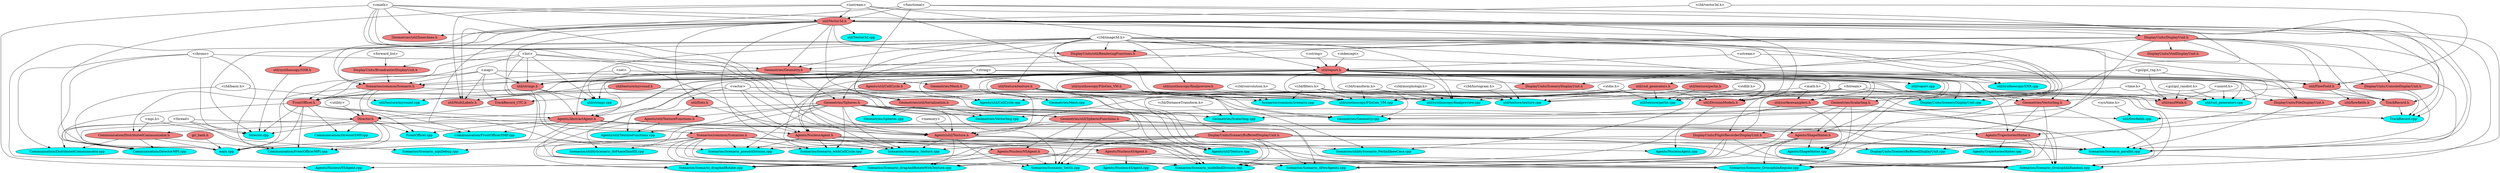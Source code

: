 digraph G {
"<i3d/image3d.h>" [label="<i3d/image3d.h>", fillcolor=white, style=filled, shape=oval];
"Agents/AbstractAgent.h" [label="Agents/AbstractAgent.h", fillcolor=lightcoral, style=filled, shape=oval];
"util/report.h" [label="util/report.h", fillcolor=lightcoral, style=filled, shape=oval];
"DisplayUnits/DisplayUnit.h" [label="DisplayUnits/DisplayUnit.h", fillcolor=lightcoral, style=filled, shape=oval];
"Geometries/Geometry.h" [label="Geometries/Geometry.h", fillcolor=lightcoral, style=filled, shape=oval];
"FrontOfficer.h" [label="FrontOfficer.h", fillcolor=lightcoral, style=filled, shape=oval];
"util/strings.h" [label="util/strings.h", fillcolor=lightcoral, style=filled, shape=oval];
"<iostream>" [label="<iostream>", fillcolor=white, style=filled, shape=oval];
"<sstream>" [label="<sstream>", fillcolor=white, style=filled, shape=oval];
"<stdexcept>" [label="<stdexcept>", fillcolor=white, style=filled, shape=oval];
"<cstring>" [label="<cstring>", fillcolor=white, style=filled, shape=oval];
"<chrono>" [label="<chrono>", fillcolor=white, style=filled, shape=oval];
"util/Vector3d.h" [label="util/Vector3d.h", fillcolor=lightcoral, style=filled, shape=oval];
"<list>" [label="<list>", fillcolor=white, style=filled, shape=oval];
"DisplayUnits/util/RenderingFunctions.h" [label="DisplayUnits/util/RenderingFunctions.h", fillcolor=lightcoral, style=filled, shape=oval];
"<map>" [label="<map>", fillcolor=white, style=filled, shape=oval];
"Scenarios/common/Scenario.h" [label="Scenarios/common/Scenario.h", fillcolor=lightcoral, style=filled, shape=oval];
"<string>" [label="<string>", fillcolor=white, style=filled, shape=oval];
"Agents/Nucleus4SAgent.h" [label="Agents/Nucleus4SAgent.h", fillcolor=lightcoral, style=filled, shape=oval];
"Agents/Nucleus4SAgent.cpp" [label="Agents/Nucleus4SAgent.cpp", fillcolor=cyan, style=filled, shape=oval];
"Agents/NucleusAgent.h" [label="Agents/NucleusAgent.h", fillcolor=lightcoral, style=filled, shape=oval];
"<vector>" [label="<vector>", fillcolor=white, style=filled, shape=oval];
"Geometries/Spheres.h" [label="Geometries/Spheres.h", fillcolor=lightcoral, style=filled, shape=oval];
"util/surfacesamplers.h" [label="util/surfacesamplers.h", fillcolor=lightcoral, style=filled, shape=oval];
"Agents/NucleusAgent.cpp" [label="Agents/NucleusAgent.cpp", fillcolor=cyan, style=filled, shape=oval];
"<math.h>" [label="<math.h>", fillcolor=white, style=filled, shape=oval];
"<functional>" [label="<functional>", fillcolor=white, style=filled, shape=oval];
"<cmath>" [label="<cmath>", fillcolor=white, style=filled, shape=oval];
"Agents/NucleusNSAgent.cpp" [label="Agents/NucleusNSAgent.cpp", fillcolor=cyan, style=filled, shape=oval];
"Agents/NucleusNSAgent.h" [label="Agents/NucleusNSAgent.h", fillcolor=lightcoral, style=filled, shape=oval];
"Geometries/util/SpheresFunctions.h" [label="Geometries/util/SpheresFunctions.h", fillcolor=lightcoral, style=filled, shape=oval];
"Agents/ShapeHinter.cpp" [label="Agents/ShapeHinter.cpp", fillcolor=cyan, style=filled, shape=oval];
"Agents/ShapeHinter.h" [label="Agents/ShapeHinter.h", fillcolor=lightcoral, style=filled, shape=oval];
"Geometries/ScalarImg.h" [label="Geometries/ScalarImg.h", fillcolor=lightcoral, style=filled, shape=oval];
"Agents/TrajectoriesHinter.h" [label="Agents/TrajectoriesHinter.h", fillcolor=lightcoral, style=filled, shape=oval];
"Agents/TrajectoriesHinter.cpp" [label="Agents/TrajectoriesHinter.cpp", fillcolor=cyan, style=filled, shape=oval];
"Geometries/VectorImg.h" [label="Geometries/VectorImg.h", fillcolor=lightcoral, style=filled, shape=oval];
"TrackRecord.h" [label="TrackRecord.h", fillcolor=lightcoral, style=filled, shape=oval];
"util/FlowField.h" [label="util/FlowField.h", fillcolor=lightcoral, style=filled, shape=oval];
"<set>" [label="<set>", fillcolor=white, style=filled, shape=oval];
"Agents/util/CellCycle.cpp" [label="Agents/util/CellCycle.cpp", fillcolor=cyan, style=filled, shape=oval];
"util/rnd_generators.h" [label="util/rnd_generators.h", fillcolor=lightcoral, style=filled, shape=oval];
"Agents/util/CellCycle.h" [label="Agents/util/CellCycle.h", fillcolor=lightcoral, style=filled, shape=oval];
"<gsl/gsl_rng.h>" [label="<gsl/gsl_rng.h>", fillcolor=white, style=filled, shape=oval];
"Agents/util/Texture.cpp" [label="Agents/util/Texture.cpp", fillcolor=cyan, style=filled, shape=oval];
"util/texture/texture.h" [label="util/texture/texture.h", fillcolor=lightcoral, style=filled, shape=oval];
"Agents/util/Texture.h" [label="Agents/util/Texture.h", fillcolor=lightcoral, style=filled, shape=oval];
"<memory>" [label="<memory>", fillcolor=white, style=filled, shape=oval];
"util/Dots.h" [label="util/Dots.h", fillcolor=lightcoral, style=filled, shape=oval];
"Agents/util/TextureFunctions.cpp" [label="Agents/util/TextureFunctions.cpp", fillcolor=cyan, style=filled, shape=oval];
"Agents/util/TextureFunctions.h" [label="Agents/util/TextureFunctions.h", fillcolor=lightcoral, style=filled, shape=oval];
"Communication/DistributedCommunicator.h" [label="Communication/DistributedCommunicator.h", fillcolor=lightcoral, style=filled, shape=oval];
"Communication/DirectorMPI.cpp" [label="Communication/DirectorMPI.cpp", fillcolor=cyan, style=filled, shape=oval];
"Director.h" [label="Director.h", fillcolor=lightcoral, style=filled, shape=oval];
"<thread>" [label="<thread>", fillcolor=white, style=filled, shape=oval];
"<mpi.h>" [label="<mpi.h>", fillcolor=white, style=filled, shape=oval];
"<utility>" [label="<utility>", fillcolor=white, style=filled, shape=oval];
"TrackRecord_CTC.h" [label="TrackRecord_CTC.h", fillcolor=lightcoral, style=filled, shape=oval];
"Communication/DirectorSMP.cpp" [label="Communication/DirectorSMP.cpp", fillcolor=cyan, style=filled, shape=oval];
"Communication/DistributedCommunicator.cpp" [label="Communication/DistributedCommunicator.cpp", fillcolor=cyan, style=filled, shape=oval];
"Communication/FrontOfficerMPI.cpp" [label="Communication/FrontOfficerMPI.cpp", fillcolor=cyan, style=filled, shape=oval];
"Communication/FrontOfficerSMP.cpp" [label="Communication/FrontOfficerSMP.cpp", fillcolor=cyan, style=filled, shape=oval];
"Director.cpp" [label="Director.cpp", fillcolor=cyan, style=filled, shape=oval];
"util/synthoscopy/SNR.h" [label="util/synthoscopy/SNR.h", fillcolor=lightcoral, style=filled, shape=oval];
"<i3d/vector3d.h>" [label="<i3d/vector3d.h>", fillcolor=white, style=filled, shape=oval];
"<fstream>" [label="<fstream>", fillcolor=white, style=filled, shape=oval];
"DisplayUnits/BroadcasterDisplayUnit.h" [label="DisplayUnits/BroadcasterDisplayUnit.h", fillcolor=lightcoral, style=filled, shape=oval];
"<forward_list>" [label="<forward_list>", fillcolor=white, style=filled, shape=oval];
"DisplayUnits/ConsoleDisplayUnit.h" [label="DisplayUnits/ConsoleDisplayUnit.h", fillcolor=lightcoral, style=filled, shape=oval];
"DisplayUnits/FileDisplayUnit.h" [label="DisplayUnits/FileDisplayUnit.h", fillcolor=lightcoral, style=filled, shape=oval];
"DisplayUnits/FlightRecorderDisplayUnit.h" [label="DisplayUnits/FlightRecorderDisplayUnit.h", fillcolor=lightcoral, style=filled, shape=oval];
"DisplayUnits/SceneryBufferedDisplayUnit.h" [label="DisplayUnits/SceneryBufferedDisplayUnit.h", fillcolor=lightcoral, style=filled, shape=oval];
"DisplayUnits/SceneryBufferedDisplayUnit.cpp" [label="DisplayUnits/SceneryBufferedDisplayUnit.cpp", fillcolor=cyan, style=filled, shape=oval];
"DisplayUnits/SceneryDisplayUnit.h" [label="DisplayUnits/SceneryDisplayUnit.h", fillcolor=lightcoral, style=filled, shape=oval];
"DisplayUnits/SceneryDisplayUnit.cpp" [label="DisplayUnits/SceneryDisplayUnit.cpp", fillcolor=cyan, style=filled, shape=oval];
"DisplayUnits/VoidDisplayUnit.h" [label="DisplayUnits/VoidDisplayUnit.h", fillcolor=lightcoral, style=filled, shape=oval];
"FrontOfficer.cpp" [label="FrontOfficer.cpp", fillcolor=cyan, style=filled, shape=oval];
"Geometries/Geometry.cpp" [label="Geometries/Geometry.cpp", fillcolor=cyan, style=filled, shape=oval];
"Geometries/Mesh.h" [label="Geometries/Mesh.h", fillcolor=lightcoral, style=filled, shape=oval];
"Geometries/Mesh.cpp" [label="Geometries/Mesh.cpp", fillcolor=cyan, style=filled, shape=oval];
"<i3d/DistanceTransform.h>" [label="<i3d/DistanceTransform.h>", fillcolor=white, style=filled, shape=oval];
"Geometries/ScalarImg.cpp" [label="Geometries/ScalarImg.cpp", fillcolor=cyan, style=filled, shape=oval];
"Geometries/util/Serialization.h" [label="Geometries/util/Serialization.h", fillcolor=lightcoral, style=filled, shape=oval];
"Geometries/Spheres.cpp" [label="Geometries/Spheres.cpp", fillcolor=cyan, style=filled, shape=oval];
"Geometries/util/InnerAxes.h" [label="Geometries/util/InnerAxes.h", fillcolor=lightcoral, style=filled, shape=oval];
"Geometries/VectorImg.cpp" [label="Geometries/VectorImg.cpp", fillcolor=cyan, style=filled, shape=oval];
"main.cpp" [label="main.cpp", fillcolor=cyan, style=filled, shape=oval];
"<i3d/basic.h>" [label="<i3d/basic.h>", fillcolor=white, style=filled, shape=oval];
"git_hash.h" [label="git_hash.h", fillcolor=lightcoral, style=filled, shape=oval];
"Scenarios/common/Scenarios.h" [label="Scenarios/common/Scenarios.h", fillcolor=lightcoral, style=filled, shape=oval];
"Scenarios/common/Scenario.cpp" [label="Scenarios/common/Scenario.cpp", fillcolor=cyan, style=filled, shape=oval];
"util/synthoscopy/finalpreview.h" [label="util/synthoscopy/finalpreview.h", fillcolor=lightcoral, style=filled, shape=oval];
"util/synthoscopy/FiloGen_VM.h" [label="util/synthoscopy/FiloGen_VM.h", fillcolor=lightcoral, style=filled, shape=oval];
"<i3d/filters.h>" [label="<i3d/filters.h>", fillcolor=white, style=filled, shape=oval];
"Scenarios/Scenario_AFewAgents.cpp" [label="Scenarios/Scenario_AFewAgents.cpp", fillcolor=cyan, style=filled, shape=oval];
"Scenarios/Scenario_dragAndRotate.cpp" [label="Scenarios/Scenario_dragAndRotate.cpp", fillcolor=cyan, style=filled, shape=oval];
"Scenarios/Scenario_dragAndRotateWithTexture.cpp" [label="Scenarios/Scenario_dragAndRotateWithTexture.cpp", fillcolor=cyan, style=filled, shape=oval];
"Scenarios/Scenario_DrosophilaRandom.cpp" [label="Scenarios/Scenario_DrosophilaRandom.cpp", fillcolor=cyan, style=filled, shape=oval];
"Scenarios/Scenario_DrosophilaRegular.cpp" [label="Scenarios/Scenario_DrosophilaRegular.cpp", fillcolor=cyan, style=filled, shape=oval];
"Scenarios/Scenario_modelledDivision.cpp" [label="Scenarios/Scenario_modelledDivision.cpp", fillcolor=cyan, style=filled, shape=oval];
"util/DivisionModels.h" [label="util/DivisionModels.h", fillcolor=lightcoral, style=filled, shape=oval];
"Scenarios/Scenario_mpiDebug.cpp" [label="Scenarios/Scenario_mpiDebug.cpp", fillcolor=cyan, style=filled, shape=oval];
"Scenarios/Scenario_parallel.cpp" [label="Scenarios/Scenario_parallel.cpp", fillcolor=cyan, style=filled, shape=oval];
"Scenarios/Scenario_pseudoDivision.cpp" [label="Scenarios/Scenario_pseudoDivision.cpp", fillcolor=cyan, style=filled, shape=oval];
"Scenarios/Scenario_Tetris.cpp" [label="Scenarios/Scenario_Tetris.cpp", fillcolor=cyan, style=filled, shape=oval];
"Scenarios/Scenario_Texture.cpp" [label="Scenarios/Scenario_Texture.cpp", fillcolor=cyan, style=filled, shape=oval];
"Scenarios/Scenario_withCellCycle.cpp" [label="Scenarios/Scenario_withCellCycle.cpp", fillcolor=cyan, style=filled, shape=oval];
"Scenarios/utilityScenario_doPhaseIIandIII.cpp" [label="Scenarios/utilityScenario_doPhaseIIandIII.cpp", fillcolor=cyan, style=filled, shape=oval];
"Scenarios/utilityScenario_PerlinShowCase.cpp" [label="Scenarios/utilityScenario_PerlinShowCase.cpp", fillcolor=cyan, style=filled, shape=oval];
"TrackRecord.cpp" [label="TrackRecord.cpp", fillcolor=cyan, style=filled, shape=oval];
"<sys/time.h>" [label="<sys/time.h>", fillcolor=white, style=filled, shape=oval];
"util/flowfields.cpp" [label="util/flowfields.cpp", fillcolor=cyan, style=filled, shape=oval];
"util/flowfields.h" [label="util/flowfields.h", fillcolor=lightcoral, style=filled, shape=oval];
"util/MultiLabels.h" [label="util/MultiLabels.h", fillcolor=lightcoral, style=filled, shape=oval];
"util/randWalk.h" [label="util/randWalk.h", fillcolor=lightcoral, style=filled, shape=oval];
"<gsl/gsl_randist.h>" [label="<gsl/gsl_randist.h>", fillcolor=white, style=filled, shape=oval];
"<time.h>" [label="<time.h>", fillcolor=white, style=filled, shape=oval];
"<unistd.h>" [label="<unistd.h>", fillcolor=white, style=filled, shape=oval];
"util/report.cpp" [label="util/report.cpp", fillcolor=cyan, style=filled, shape=oval];
"util/rnd_generators.cpp" [label="util/rnd_generators.cpp", fillcolor=cyan, style=filled, shape=oval];
"util/strings.cpp" [label="util/strings.cpp", fillcolor=cyan, style=filled, shape=oval];
"<stdio.h>" [label="<stdio.h>", fillcolor=white, style=filled, shape=oval];
"util/synthoscopy/FiloGen_VM.cpp" [label="util/synthoscopy/FiloGen_VM.cpp", fillcolor=cyan, style=filled, shape=oval];
"<i3d/transform.h>" [label="<i3d/transform.h>", fillcolor=white, style=filled, shape=oval];
"<i3d/convolution.h>" [label="<i3d/convolution.h>", fillcolor=white, style=filled, shape=oval];
"util/synthoscopy/finalpreview.cpp" [label="util/synthoscopy/finalpreview.cpp", fillcolor=cyan, style=filled, shape=oval];
"<i3d/morphology.h>" [label="<i3d/morphology.h>", fillcolor=white, style=filled, shape=oval];
"util/synthoscopy/SNR.cpp" [label="util/synthoscopy/SNR.cpp", fillcolor=cyan, style=filled, shape=oval];
"util/texture/myround.cpp" [label="util/texture/myround.cpp", fillcolor=cyan, style=filled, shape=oval];
"util/texture/myround.h" [label="util/texture/myround.h", fillcolor=lightcoral, style=filled, shape=oval];
"<stdlib.h>" [label="<stdlib.h>", fillcolor=white, style=filled, shape=oval];
"util/texture/perlin.cpp" [label="util/texture/perlin.cpp", fillcolor=cyan, style=filled, shape=oval];
"util/texture/perlin.h" [label="util/texture/perlin.h", fillcolor=lightcoral, style=filled, shape=oval];
"util/texture/texture.cpp" [label="util/texture/texture.cpp", fillcolor=cyan, style=filled, shape=oval];
"<i3d/histogram.h>" [label="<i3d/histogram.h>", fillcolor=white, style=filled, shape=oval];
"util/Vector3d.cpp" [label="util/Vector3d.cpp", fillcolor=cyan, style=filled, shape=oval];
"<i3d/image3d.h>" -> "util/synthoscopy/finalpreview.h";
"<i3d/image3d.h>" -> "Geometries/ScalarImg.h";
"<i3d/image3d.h>" -> "util/synthoscopy/FiloGen_VM.cpp";
"<i3d/image3d.h>" -> "util/synthoscopy/SNR.h";
"<i3d/image3d.h>" -> "Geometries/VectorImg.h";
"<i3d/image3d.h>" -> "util/surfacesamplers.h";
"<i3d/image3d.h>" -> "util/texture/texture.h";
"<i3d/image3d.h>" -> "util/FlowField.h";
"<i3d/image3d.h>" -> "DisplayUnits/util/RenderingFunctions.h";
"<i3d/image3d.h>" -> "Scenarios/Scenario_parallel.cpp";
"<i3d/image3d.h>" -> "Scenarios/utilityScenario_PerlinShowCase.cpp";
"<i3d/image3d.h>" -> "Geometries/Geometry.h";
"<i3d/image3d.h>" -> "util/synthoscopy/SNR.cpp";
"<i3d/image3d.h>" -> "Geometries/util/Serialization.h";
"<i3d/image3d.h>" -> "util/synthoscopy/finalpreview.cpp";
"<i3d/image3d.h>" -> "Agents/AbstractAgent.h";
"<i3d/image3d.h>" -> "Scenarios/common/Scenario.h";
"<i3d/image3d.h>" -> "Agents/util/Texture.h";
"Agents/AbstractAgent.h" -> "Communication/DistributedCommunicator.h";
"Agents/AbstractAgent.h" -> "Communication/FrontOfficerSMP.cpp";
"Agents/AbstractAgent.h" -> "Agents/ShapeHinter.h";
"Agents/AbstractAgent.h" -> "FrontOfficer.cpp";
"Agents/AbstractAgent.h" -> "Communication/FrontOfficerMPI.cpp";
"Agents/AbstractAgent.h" -> "Scenarios/Scenario_parallel.cpp";
"Agents/AbstractAgent.h" -> "Agents/TrajectoriesHinter.h";
"Agents/AbstractAgent.h" -> "Agents/NucleusAgent.h";
"util/report.h" -> "util/strings.h";
"util/report.h" -> "DisplayUnits/SceneryDisplayUnit.cpp";
"util/report.h" -> "Agents/TrajectoriesHinter.h";
"util/report.h" -> "FrontOfficer.h";
"util/report.h" -> "Agents/NucleusAgent.h";
"util/report.h" -> "util/synthoscopy/finalpreview.cpp";
"util/report.h" -> "DisplayUnits/ConsoleDisplayUnit.h";
"util/report.h" -> "util/report.cpp";
"util/report.h" -> "DisplayUnits/FileDisplayUnit.h";
"util/report.h" -> "Geometries/Mesh.cpp";
"util/report.h" -> "util/DivisionModels.h";
"util/report.h" -> "Agents/util/CellCycle.h";
"util/report.h" -> "util/texture/texture.cpp";
"util/report.h" -> "Agents/ShapeHinter.h";
"util/report.h" -> "util/synthoscopy/FiloGen_VM.cpp";
"util/report.h" -> "Geometries/ScalarImg.cpp";
"util/report.h" -> "Geometries/Spheres.h";
"util/report.h" -> "Agents/ShapeHinter.cpp";
"util/report.h" -> "Director.h";
"util/report.h" -> "util/synthoscopy/SNR.cpp";
"util/report.h" -> "Agents/util/Texture.cpp";
"util/report.h" -> "Communication/DistributedCommunicator.h";
"util/report.h" -> "Geometries/Geometry.cpp";
"util/report.h" -> "Geometries/VectorImg.h";
"util/report.h" -> "DisplayUnits/FlightRecorderDisplayUnit.h";
"util/report.h" -> "util/FlowField.h";
"util/report.h" -> "util/rnd_generators.cpp";
"util/report.h" -> "Agents/AbstractAgent.h";
"util/report.h" -> "Scenarios/common/Scenario.h";
"util/report.h" -> "Agents/util/Texture.h";
"DisplayUnits/DisplayUnit.h" -> "DisplayUnits/ConsoleDisplayUnit.h";
"DisplayUnits/DisplayUnit.h" -> "DisplayUnits/SceneryDisplayUnit.h";
"DisplayUnits/DisplayUnit.h" -> "DisplayUnits/FileDisplayUnit.h";
"DisplayUnits/DisplayUnit.h" -> "TrackRecord.h";
"DisplayUnits/DisplayUnit.h" -> "DisplayUnits/FlightRecorderDisplayUnit.h";
"DisplayUnits/DisplayUnit.h" -> "util/FlowField.h";
"DisplayUnits/DisplayUnit.h" -> "DisplayUnits/util/RenderingFunctions.h";
"DisplayUnits/DisplayUnit.h" -> "TrackRecord.cpp";
"DisplayUnits/DisplayUnit.h" -> "DisplayUnits/VoidDisplayUnit.h";
"DisplayUnits/DisplayUnit.h" -> "DisplayUnits/BroadcasterDisplayUnit.h";
"DisplayUnits/DisplayUnit.h" -> "Agents/AbstractAgent.h";
"Geometries/Geometry.h" -> "util/strings.h";
"Geometries/Geometry.h" -> "Geometries/ScalarImg.h";
"Geometries/Geometry.h" -> "Geometries/Geometry.cpp";
"Geometries/Geometry.h" -> "Geometries/VectorImg.h";
"Geometries/Geometry.h" -> "util/surfacesamplers.h";
"Geometries/Geometry.h" -> "util/strings.cpp";
"Geometries/Geometry.h" -> "Geometries/Mesh.h";
"Geometries/Geometry.h" -> "Geometries/Spheres.h";
"Geometries/Geometry.h" -> "FrontOfficer.h";
"Geometries/Geometry.h" -> "Agents/AbstractAgent.h";
"Geometries/Geometry.h" -> "Agents/util/Texture.h";
"FrontOfficer.h" -> "Communication/DirectorMPI.cpp";
"FrontOfficer.h" -> "Communication/FrontOfficerSMP.cpp";
"FrontOfficer.h" -> "FrontOfficer.cpp";
"FrontOfficer.h" -> "Communication/FrontOfficerMPI.cpp";
"FrontOfficer.h" -> "main.cpp";
"FrontOfficer.h" -> "Communication/DirectorSMP.cpp";
"FrontOfficer.h" -> "Director.cpp";
"FrontOfficer.h" -> "Agents/AbstractAgent.h";
"util/strings.h" -> "Communication/FrontOfficerMPI.cpp";
"util/strings.h" -> "Agents/AbstractAgent.h";
"util/strings.h" -> "util/strings.cpp";
"util/strings.h" -> "FrontOfficer.h";
"<iostream>" -> "util/report.h";
"<iostream>" -> "util/synthoscopy/FiloGen_VM.cpp";
"<iostream>" -> "util/DivisionModels.h";
"<iostream>" -> "util/Vector3d.h";
"<iostream>" -> "main.cpp";
"<iostream>" -> "util/MultiLabels.h";
"<sstream>" -> "util/report.h";
"<sstream>" -> "DisplayUnits/SceneryDisplayUnit.cpp";
"<stdexcept>" -> "util/report.h";
"<cstring>" -> "util/report.h";
"<chrono>" -> "Communication/DirectorMPI.cpp";
"<chrono>" -> "util/report.h";
"<chrono>" -> "Communication/FrontOfficerMPI.cpp";
"<chrono>" -> "Communication/DistributedCommunicator.cpp";
"<chrono>" -> "Director.cpp";
"util/Vector3d.h" -> "Geometries/util/InnerAxes.h";
"util/Vector3d.h" -> "util/Vector3d.cpp";
"util/Vector3d.h" -> "Scenarios/Scenario_DrosophilaRandom.cpp";
"util/Vector3d.h" -> "DisplayUnits/util/RenderingFunctions.h";
"util/Vector3d.h" -> "util/Dots.h";
"util/Vector3d.h" -> "Scenarios/Scenario_dragAndRotate.cpp";
"util/Vector3d.h" -> "DisplayUnits/DisplayUnit.h";
"util/Vector3d.h" -> "Scenarios/Scenario_Texture.cpp";
"util/Vector3d.h" -> "Scenarios/Scenario_AFewAgents.cpp";
"util/Vector3d.h" -> "Geometries/Geometry.h";
"util/Vector3d.h" -> "Director.cpp";
"util/Vector3d.h" -> "TrackRecord.cpp";
"util/Vector3d.h" -> "TrackRecord.h";
"util/Vector3d.h" -> "Scenarios/Scenario_parallel.cpp";
"util/Vector3d.h" -> "Scenarios/Scenario_pseudoDivision.cpp";
"util/Vector3d.h" -> "Scenarios/Scenario_withCellCycle.cpp";
"util/Vector3d.h" -> "Geometries/util/Serialization.h";
"util/Vector3d.h" -> "Scenarios/Scenario_DrosophilaRegular.cpp";
"util/Vector3d.h" -> "Scenarios/common/Scenario.h";
"<list>" -> "util/strings.h";
"<list>" -> "Scenarios/common/Scenarios.h";
"<list>" -> "util/strings.cpp";
"<list>" -> "Geometries/Geometry.h";
"<list>" -> "Director.h";
"<list>" -> "FrontOfficer.h";
"<list>" -> "Agents/NucleusAgent.h";
"DisplayUnits/util/RenderingFunctions.h" -> "Geometries/Geometry.h";
"DisplayUnits/util/RenderingFunctions.h" -> "Agents/ShapeHinter.cpp";
"<map>" -> "util/strings.h";
"<map>" -> "TrackRecord_CTC.h";
"<map>" -> "util/randWalk.h";
"<map>" -> "TrackRecord.h";
"<map>" -> "util/MultiLabels.h";
"<map>" -> "FrontOfficer.h";
"<map>" -> "Scenarios/common/Scenario.h";
"Scenarios/common/Scenario.h" -> "Scenarios/common/Scenarios.h";
"Scenarios/common/Scenario.h" -> "main.cpp";
"Scenarios/common/Scenario.h" -> "Director.h";
"Scenarios/common/Scenario.h" -> "FrontOfficer.h";
"Scenarios/common/Scenario.h" -> "Scenarios/common/Scenario.cpp";
"<string>" -> "util/strings.h";
"<string>" -> "DisplayUnits/SceneryDisplayUnit.h";
"<string>" -> "util/report.cpp";
"<string>" -> "util/strings.cpp";
"<string>" -> "DisplayUnits/SceneryBufferedDisplayUnit.cpp";
"<string>" -> "Scenarios/utilityScenario_doPhaseIIandIII.cpp";
"Agents/Nucleus4SAgent.h" -> "Scenarios/Scenario_AFewAgents.cpp";
"Agents/Nucleus4SAgent.h" -> "Scenarios/Scenario_dragAndRotate.cpp";
"Agents/Nucleus4SAgent.h" -> "Scenarios/Scenario_DrosophilaRegular.cpp";
"Agents/Nucleus4SAgent.h" -> "Agents/Nucleus4SAgent.cpp";
"Agents/NucleusAgent.h" -> "Scenarios/Scenario_Texture.cpp";
"Agents/NucleusAgent.h" -> "Agents/NucleusNSAgent.h";
"Agents/NucleusAgent.h" -> "Agents/NucleusAgent.cpp";
"Agents/NucleusAgent.h" -> "Scenarios/Scenario_pseudoDivision.cpp";
"Agents/NucleusAgent.h" -> "Agents/Nucleus4SAgent.h";
"Agents/NucleusAgent.h" -> "Scenarios/Scenario_withCellCycle.cpp";
"<vector>" -> "util/randWalk.h";
"<vector>" -> "util/DivisionModels.h";
"<vector>" -> "util/MultiLabels.h";
"<vector>" -> "Agents/util/TextureFunctions.cpp";
"<vector>" -> "Agents/NucleusAgent.h";
"<vector>" -> "Agents/util/Texture.h";
"Geometries/Spheres.h" -> "Scenarios/Scenario_modelledDivision.cpp";
"Geometries/Spheres.h" -> "Scenarios/Scenario_Texture.cpp";
"Geometries/Spheres.h" -> "Scenarios/Scenario_Tetris.cpp";
"Geometries/Spheres.h" -> "Geometries/Geometry.cpp";
"Geometries/Spheres.h" -> "Scenarios/Scenario_AFewAgents.cpp";
"Geometries/Spheres.h" -> "Geometries/Spheres.cpp";
"Geometries/Spheres.h" -> "Scenarios/Scenario_dragAndRotateWithTexture.cpp";
"Geometries/Spheres.h" -> "Geometries/ScalarImg.cpp";
"Geometries/Spheres.h" -> "Geometries/VectorImg.cpp";
"Geometries/Spheres.h" -> "Agents/util/TextureFunctions.h";
"Geometries/Spheres.h" -> "Scenarios/Scenario_parallel.cpp";
"Geometries/Spheres.h" -> "Scenarios/Scenario_pseudoDivision.cpp";
"Geometries/Spheres.h" -> "Geometries/util/SpheresFunctions.h";
"Geometries/Spheres.h" -> "Scenarios/Scenario_withCellCycle.cpp";
"Geometries/Spheres.h" -> "Agents/util/TextureFunctions.cpp";
"Geometries/Spheres.h" -> "Agents/NucleusAgent.h";
"Geometries/Spheres.h" -> "Scenarios/Scenario_dragAndRotate.cpp";
"Geometries/Spheres.h" -> "Agents/util/Texture.h";
"util/surfacesamplers.h" -> "Agents/NucleusAgent.cpp";
"util/surfacesamplers.h" -> "Agents/ShapeHinter.cpp";
"<math.h>" -> "util/surfacesamplers.h";
"<math.h>" -> "util/texture/perlin.cpp";
"<functional>" -> "util/surfacesamplers.h";
"<functional>" -> "util/Vector3d.h";
"<functional>" -> "Scenarios/Scenario_parallel.cpp";
"<functional>" -> "util/MultiLabels.h";
"<functional>" -> "Geometries/util/SpheresFunctions.h";
"<cmath>" -> "Agents/util/CellCycle.cpp";
"<cmath>" -> "Agents/util/Texture.cpp";
"<cmath>" -> "util/DivisionModels.h";
"<cmath>" -> "util/Vector3d.h";
"<cmath>" -> "Agents/NucleusNSAgent.cpp";
"<cmath>" -> "Geometries/util/SpheresFunctions.h";
"<cmath>" -> "Geometries/util/InnerAxes.h";
"<cmath>" -> "Agents/util/Texture.h";
"Agents/NucleusNSAgent.h" -> "Scenarios/Scenario_modelledDivision.cpp";
"Agents/NucleusNSAgent.h" -> "Scenarios/Scenario_Tetris.cpp";
"Agents/NucleusNSAgent.h" -> "Scenarios/Scenario_dragAndRotateWithTexture.cpp";
"Agents/NucleusNSAgent.h" -> "Scenarios/Scenario_DrosophilaRandom.cpp";
"Agents/NucleusNSAgent.h" -> "Agents/NucleusNSAgent.cpp";
"Geometries/util/SpheresFunctions.h" -> "Scenarios/Scenario_modelledDivision.cpp";
"Geometries/util/SpheresFunctions.h" -> "Scenarios/Scenario_Tetris.cpp";
"Geometries/util/SpheresFunctions.h" -> "Agents/NucleusNSAgent.h";
"Geometries/util/SpheresFunctions.h" -> "Scenarios/Scenario_dragAndRotateWithTexture.cpp";
"Geometries/util/SpheresFunctions.h" -> "Scenarios/Scenario_DrosophilaRandom.cpp";
"Geometries/util/SpheresFunctions.h" -> "Scenarios/Scenario_DrosophilaRegular.cpp";
"Geometries/util/SpheresFunctions.h" -> "Agents/util/Texture.h";
"Agents/ShapeHinter.h" -> "Scenarios/Scenario_DrosophilaRandom.cpp";
"Agents/ShapeHinter.h" -> "Scenarios/Scenario_DrosophilaRegular.cpp";
"Agents/ShapeHinter.h" -> "Agents/ShapeHinter.cpp";
"Agents/ShapeHinter.h" -> "Scenarios/Scenario_AFewAgents.cpp";
"Geometries/ScalarImg.h" -> "Agents/ShapeHinter.h";
"Geometries/ScalarImg.h" -> "Scenarios/Scenario_AFewAgents.cpp";
"Geometries/ScalarImg.h" -> "Geometries/Geometry.cpp";
"Geometries/ScalarImg.h" -> "Scenarios/Scenario_DrosophilaRandom.cpp";
"Geometries/ScalarImg.h" -> "Geometries/ScalarImg.cpp";
"Geometries/ScalarImg.h" -> "Scenarios/Scenario_DrosophilaRegular.cpp";
"Agents/TrajectoriesHinter.h" -> "Agents/TrajectoriesHinter.cpp";
"Agents/TrajectoriesHinter.h" -> "Scenarios/Scenario_DrosophilaRegular.cpp";
"Agents/TrajectoriesHinter.h" -> "Scenarios/Scenario_DrosophilaRandom.cpp";
"Geometries/VectorImg.h" -> "Geometries/Geometry.cpp";
"Geometries/VectorImg.h" -> "Scenarios/Scenario_DrosophilaRandom.cpp";
"Geometries/VectorImg.h" -> "Geometries/VectorImg.cpp";
"Geometries/VectorImg.h" -> "Agents/TrajectoriesHinter.h";
"Geometries/VectorImg.h" -> "Scenarios/Scenario_DrosophilaRegular.cpp";
"TrackRecord.h" -> "Agents/TrajectoriesHinter.h";
"TrackRecord.h" -> "TrackRecord.cpp";
"util/FlowField.h" -> "Geometries/VectorImg.h";
"util/FlowField.h" -> "TrackRecord.cpp";
"util/FlowField.h" -> "TrackRecord.h";
"util/FlowField.h" -> "util/flowfields.h";
"<set>" -> "Scenarios/common/Scenario.h";
"<set>" -> "TrackRecord.h";
"util/rnd_generators.h" -> "Agents/util/CellCycle.cpp";
"util/rnd_generators.h" -> "util/synthoscopy/FiloGen_VM.cpp";
"util/rnd_generators.h" -> "util/DivisionModels.h";
"util/rnd_generators.h" -> "Scenarios/Scenario_DrosophilaRandom.cpp";
"util/rnd_generators.h" -> "util/texture/texture.cpp";
"util/rnd_generators.h" -> "Scenarios/Scenario_parallel.cpp";
"util/rnd_generators.h" -> "util/synthoscopy/finalpreview.cpp";
"util/rnd_generators.h" -> "util/rnd_generators.cpp";
"util/rnd_generators.h" -> "util/texture/perlin.cpp";
"util/rnd_generators.h" -> "Agents/util/Texture.h";
"Agents/util/CellCycle.h" -> "Agents/util/CellCycle.cpp";
"Agents/util/CellCycle.h" -> "Scenarios/Scenario_withCellCycle.cpp";
"<gsl/gsl_rng.h>" -> "util/rnd_generators.h";
"<gsl/gsl_rng.h>" -> "util/rnd_generators.cpp";
"<gsl/gsl_rng.h>" -> "util/randWalk.h";
"util/texture/texture.h" -> "Agents/util/Texture.cpp";
"util/texture/texture.h" -> "Scenarios/Scenario_Texture.cpp";
"util/texture/texture.h" -> "Scenarios/Scenario_modelledDivision.cpp";
"util/texture/texture.h" -> "Scenarios/Scenario_Tetris.cpp";
"util/texture/texture.h" -> "util/synthoscopy/FiloGen_VM.cpp";
"util/texture/texture.h" -> "Scenarios/utilityScenario_PerlinShowCase.cpp";
"util/texture/texture.h" -> "util/texture/texture.cpp";
"Agents/util/Texture.h" -> "Agents/util/Texture.cpp";
"Agents/util/Texture.h" -> "Scenarios/Scenario_Texture.cpp";
"Agents/util/Texture.h" -> "Scenarios/Scenario_modelledDivision.cpp";
"Agents/util/Texture.h" -> "Scenarios/Scenario_Tetris.cpp";
"Agents/util/Texture.h" -> "Scenarios/Scenario_dragAndRotateWithTexture.cpp";
"<memory>" -> "Agents/util/Texture.h";
"util/Dots.h" -> "Agents/util/TextureFunctions.h";
"util/Dots.h" -> "Agents/util/Texture.h";
"Agents/util/TextureFunctions.h" -> "Scenarios/Scenario_dragAndRotateWithTexture.cpp";
"Agents/util/TextureFunctions.h" -> "Agents/util/TextureFunctions.cpp";
"Communication/DistributedCommunicator.h" -> "Communication/DirectorMPI.cpp";
"Communication/DistributedCommunicator.h" -> "Communication/FrontOfficerMPI.cpp";
"Communication/DistributedCommunicator.h" -> "Communication/DistributedCommunicator.cpp";
"Communication/DistributedCommunicator.h" -> "main.cpp";
"Director.h" -> "Communication/DirectorMPI.cpp";
"Director.h" -> "Communication/FrontOfficerSMP.cpp";
"Director.h" -> "FrontOfficer.cpp";
"Director.h" -> "Communication/FrontOfficerMPI.cpp";
"Director.h" -> "main.cpp";
"Director.h" -> "Communication/DirectorSMP.cpp";
"Director.h" -> "Director.cpp";
"<thread>" -> "Communication/DirectorMPI.cpp";
"<thread>" -> "Communication/FrontOfficerMPI.cpp";
"<thread>" -> "Scenarios/Scenario_parallel.cpp";
"<thread>" -> "Communication/DistributedCommunicator.cpp";
"<thread>" -> "Director.cpp";
"<mpi.h>" -> "Communication/DistributedCommunicator.h";
"<mpi.h>" -> "Scenarios/Scenario_mpiDebug.cpp";
"<utility>" -> "Director.h";
"TrackRecord_CTC.h" -> "Director.h";
"util/synthoscopy/SNR.h" -> "Director.cpp";
"<i3d/vector3d.h>" -> "util/FlowField.h";
"<i3d/vector3d.h>" -> "util/Vector3d.h";
"<fstream>" -> "TrackRecord_CTC.h";
"<fstream>" -> "DisplayUnits/FileDisplayUnit.h";
"<fstream>" -> "util/randWalk.h";
"<fstream>" -> "util/synthoscopy/FiloGen_VM.cpp";
"<fstream>" -> "util/DivisionModels.h";
"<fstream>" -> "DisplayUnits/FlightRecorderDisplayUnit.h";
"<fstream>" -> "TrackRecord.cpp";
"DisplayUnits/BroadcasterDisplayUnit.h" -> "Scenarios/common/Scenario.h";
"<forward_list>" -> "DisplayUnits/BroadcasterDisplayUnit.h";
"DisplayUnits/ConsoleDisplayUnit.h" -> "Scenarios/Scenario_parallel.cpp";
"DisplayUnits/FileDisplayUnit.h" -> "Scenarios/Scenario_parallel.cpp";
"DisplayUnits/FlightRecorderDisplayUnit.h" -> "Scenarios/Scenario_modelledDivision.cpp";
"DisplayUnits/FlightRecorderDisplayUnit.h" -> "Scenarios/Scenario_dragAndRotateWithTexture.cpp";
"DisplayUnits/FlightRecorderDisplayUnit.h" -> "Scenarios/Scenario_DrosophilaRandom.cpp";
"DisplayUnits/FlightRecorderDisplayUnit.h" -> "Scenarios/Scenario_parallel.cpp";
"DisplayUnits/FlightRecorderDisplayUnit.h" -> "Scenarios/Scenario_dragAndRotate.cpp";
"DisplayUnits/SceneryBufferedDisplayUnit.h" -> "Scenarios/Scenario_modelledDivision.cpp";
"DisplayUnits/SceneryBufferedDisplayUnit.h" -> "Scenarios/Scenario_Texture.cpp";
"DisplayUnits/SceneryBufferedDisplayUnit.h" -> "Scenarios/Scenario_Tetris.cpp";
"DisplayUnits/SceneryBufferedDisplayUnit.h" -> "Scenarios/Scenario_AFewAgents.cpp";
"DisplayUnits/SceneryBufferedDisplayUnit.h" -> "Scenarios/Scenario_dragAndRotateWithTexture.cpp";
"DisplayUnits/SceneryBufferedDisplayUnit.h" -> "Scenarios/Scenario_DrosophilaRandom.cpp";
"DisplayUnits/SceneryBufferedDisplayUnit.h" -> "Scenarios/Scenario_parallel.cpp";
"DisplayUnits/SceneryBufferedDisplayUnit.h" -> "Scenarios/Scenario_pseudoDivision.cpp";
"DisplayUnits/SceneryBufferedDisplayUnit.h" -> "Scenarios/Scenario_DrosophilaRegular.cpp";
"DisplayUnits/SceneryBufferedDisplayUnit.h" -> "Scenarios/Scenario_withCellCycle.cpp";
"DisplayUnits/SceneryBufferedDisplayUnit.h" -> "Scenarios/Scenario_dragAndRotate.cpp";
"DisplayUnits/SceneryBufferedDisplayUnit.h" -> "DisplayUnits/SceneryBufferedDisplayUnit.cpp";
"DisplayUnits/SceneryDisplayUnit.h" -> "DisplayUnits/SceneryBufferedDisplayUnit.h";
"DisplayUnits/SceneryDisplayUnit.h" -> "DisplayUnits/SceneryDisplayUnit.cpp";
"Geometries/Mesh.h" -> "Geometries/Geometry.cpp";
"Geometries/Mesh.h" -> "Geometries/Mesh.cpp";
"<i3d/DistanceTransform.h>" -> "Geometries/ScalarImg.cpp";
"Geometries/util/Serialization.h" -> "Geometries/ScalarImg.cpp";
"Geometries/util/Serialization.h" -> "Geometries/VectorImg.cpp";
"Geometries/util/Serialization.h" -> "Geometries/Spheres.cpp";
"<i3d/basic.h>" -> "util/texture/myround.cpp";
"<i3d/basic.h>" -> "main.cpp";
"git_hash.h" -> "main.cpp";
"Scenarios/common/Scenarios.h" -> "Scenarios/Scenario_modelledDivision.cpp";
"Scenarios/common/Scenarios.h" -> "Scenarios/Scenario_Texture.cpp";
"Scenarios/common/Scenarios.h" -> "Scenarios/Scenario_Tetris.cpp";
"Scenarios/common/Scenarios.h" -> "Scenarios/Scenario_AFewAgents.cpp";
"Scenarios/common/Scenarios.h" -> "Scenarios/Scenario_dragAndRotateWithTexture.cpp";
"Scenarios/common/Scenarios.h" -> "Scenarios/Scenario_mpiDebug.cpp";
"Scenarios/common/Scenarios.h" -> "Scenarios/Scenario_DrosophilaRandom.cpp";
"Scenarios/common/Scenarios.h" -> "Scenarios/utilityScenario_PerlinShowCase.cpp";
"Scenarios/common/Scenarios.h" -> "main.cpp";
"Scenarios/common/Scenarios.h" -> "Scenarios/Scenario_parallel.cpp";
"Scenarios/common/Scenarios.h" -> "Scenarios/Scenario_pseudoDivision.cpp";
"Scenarios/common/Scenarios.h" -> "Scenarios/Scenario_withCellCycle.cpp";
"Scenarios/common/Scenarios.h" -> "Scenarios/Scenario_dragAndRotate.cpp";
"Scenarios/common/Scenarios.h" -> "Scenarios/Scenario_DrosophilaRegular.cpp";
"Scenarios/common/Scenarios.h" -> "Scenarios/utilityScenario_doPhaseIIandIII.cpp";
"util/synthoscopy/finalpreview.h" -> "util/synthoscopy/finalpreview.cpp";
"util/synthoscopy/finalpreview.h" -> "Scenarios/common/Scenario.cpp";
"util/synthoscopy/FiloGen_VM.h" -> "Scenarios/common/Scenario.cpp";
"util/synthoscopy/FiloGen_VM.h" -> "util/synthoscopy/FiloGen_VM.cpp";
"<i3d/filters.h>" -> "util/synthoscopy/finalpreview.cpp";
"<i3d/filters.h>" -> "util/flowfields.cpp";
"<i3d/filters.h>" -> "Scenarios/common/Scenario.cpp";
"<i3d/filters.h>" -> "util/synthoscopy/FiloGen_VM.cpp";
"util/DivisionModels.h" -> "Scenarios/Scenario_modelledDivision.cpp";
"<sys/time.h>" -> "util/flowfields.cpp";
"util/flowfields.h" -> "util/flowfields.cpp";
"<gsl/gsl_randist.h>" -> "util/rnd_generators.cpp";
"<gsl/gsl_randist.h>" -> "util/randWalk.h";
"<time.h>" -> "util/rnd_generators.cpp";
"<time.h>" -> "util/randWalk.h";
"<time.h>" -> "util/texture/texture.cpp";
"<unistd.h>" -> "util/rnd_generators.cpp";
"<unistd.h>" -> "util/randWalk.h";
"<stdio.h>" -> "util/texture/perlin.cpp";
"<stdio.h>" -> "util/synthoscopy/FiloGen_VM.cpp";
"<i3d/transform.h>" -> "util/synthoscopy/finalpreview.cpp";
"<i3d/transform.h>" -> "util/texture/texture.cpp";
"<i3d/transform.h>" -> "util/synthoscopy/FiloGen_VM.cpp";
"<i3d/convolution.h>" -> "util/synthoscopy/FiloGen_VM.cpp";
"<i3d/morphology.h>" -> "util/synthoscopy/finalpreview.cpp";
"util/texture/myround.h" -> "util/texture/myround.cpp";
"util/texture/myround.h" -> "util/texture/texture.cpp";
"<stdlib.h>" -> "util/texture/perlin.cpp";
"util/texture/perlin.h" -> "util/texture/texture.cpp";
"util/texture/perlin.h" -> "util/texture/perlin.cpp";
"<i3d/histogram.h>" -> "util/texture/texture.cpp";
}
